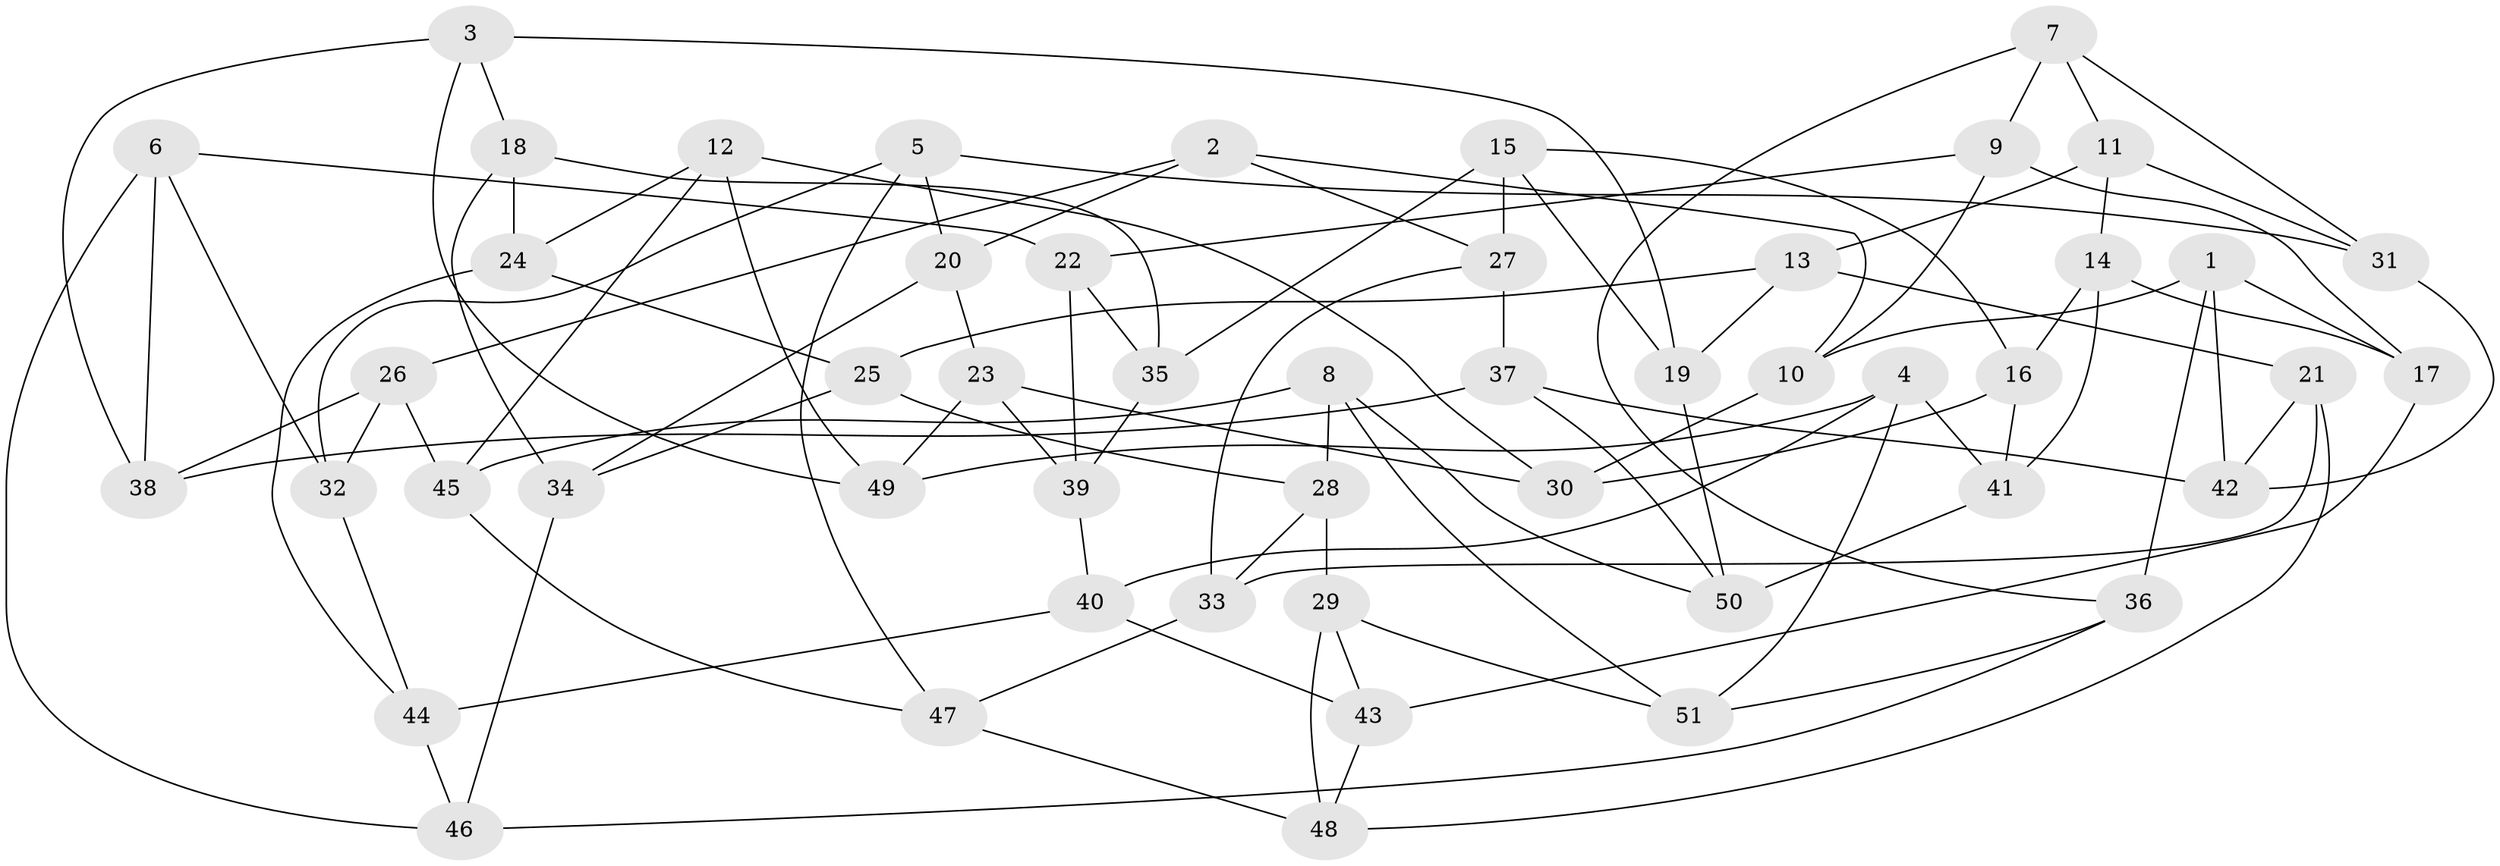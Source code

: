 // Generated by graph-tools (version 1.1) at 2025/37/03/09/25 02:37:49]
// undirected, 51 vertices, 102 edges
graph export_dot {
graph [start="1"]
  node [color=gray90,style=filled];
  1;
  2;
  3;
  4;
  5;
  6;
  7;
  8;
  9;
  10;
  11;
  12;
  13;
  14;
  15;
  16;
  17;
  18;
  19;
  20;
  21;
  22;
  23;
  24;
  25;
  26;
  27;
  28;
  29;
  30;
  31;
  32;
  33;
  34;
  35;
  36;
  37;
  38;
  39;
  40;
  41;
  42;
  43;
  44;
  45;
  46;
  47;
  48;
  49;
  50;
  51;
  1 -- 42;
  1 -- 36;
  1 -- 10;
  1 -- 17;
  2 -- 10;
  2 -- 27;
  2 -- 20;
  2 -- 26;
  3 -- 38;
  3 -- 19;
  3 -- 49;
  3 -- 18;
  4 -- 51;
  4 -- 49;
  4 -- 41;
  4 -- 40;
  5 -- 31;
  5 -- 32;
  5 -- 20;
  5 -- 47;
  6 -- 46;
  6 -- 38;
  6 -- 22;
  6 -- 32;
  7 -- 11;
  7 -- 31;
  7 -- 9;
  7 -- 36;
  8 -- 51;
  8 -- 28;
  8 -- 45;
  8 -- 50;
  9 -- 22;
  9 -- 10;
  9 -- 17;
  10 -- 30;
  11 -- 14;
  11 -- 13;
  11 -- 31;
  12 -- 24;
  12 -- 45;
  12 -- 30;
  12 -- 49;
  13 -- 25;
  13 -- 21;
  13 -- 19;
  14 -- 17;
  14 -- 16;
  14 -- 41;
  15 -- 35;
  15 -- 16;
  15 -- 27;
  15 -- 19;
  16 -- 41;
  16 -- 30;
  17 -- 43;
  18 -- 24;
  18 -- 34;
  18 -- 35;
  19 -- 50;
  20 -- 23;
  20 -- 34;
  21 -- 48;
  21 -- 33;
  21 -- 42;
  22 -- 35;
  22 -- 39;
  23 -- 49;
  23 -- 30;
  23 -- 39;
  24 -- 44;
  24 -- 25;
  25 -- 34;
  25 -- 28;
  26 -- 32;
  26 -- 38;
  26 -- 45;
  27 -- 33;
  27 -- 37;
  28 -- 29;
  28 -- 33;
  29 -- 43;
  29 -- 51;
  29 -- 48;
  31 -- 42;
  32 -- 44;
  33 -- 47;
  34 -- 46;
  35 -- 39;
  36 -- 46;
  36 -- 51;
  37 -- 38;
  37 -- 42;
  37 -- 50;
  39 -- 40;
  40 -- 44;
  40 -- 43;
  41 -- 50;
  43 -- 48;
  44 -- 46;
  45 -- 47;
  47 -- 48;
}
